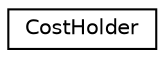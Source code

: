 digraph "Graphical Class Hierarchy"
{
  edge [fontname="Helvetica",fontsize="10",labelfontname="Helvetica",labelfontsize="10"];
  node [fontname="Helvetica",fontsize="10",shape=record];
  rankdir="LR";
  Node1 [label="CostHolder",height=0.2,width=0.4,color="black", fillcolor="white", style="filled",URL="$structCostHolder.html"];
}
